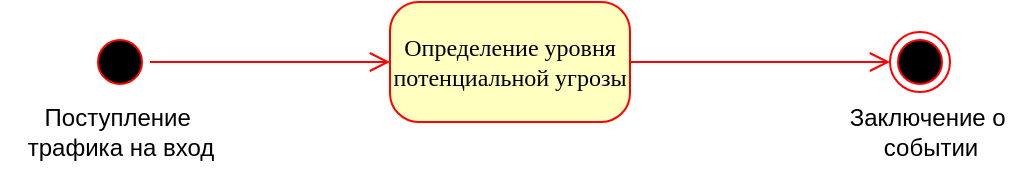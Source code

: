 <mxfile version="24.0.4" type="device">
  <diagram name="Page-1" id="58cdce13-f638-feb5-8d6f-7d28b1aa9fa0">
    <mxGraphModel dx="1221" dy="831" grid="1" gridSize="10" guides="1" tooltips="1" connect="1" arrows="1" fold="1" page="1" pageScale="1" pageWidth="1100" pageHeight="850" background="none" math="0" shadow="0">
      <root>
        <mxCell id="0" />
        <mxCell id="1" parent="0" />
        <mxCell id="382b91b5511bd0f7-1" value="" style="ellipse;html=1;shape=startState;fillColor=#000000;strokeColor=#ff0000;rounded=1;shadow=0;comic=0;labelBackgroundColor=none;fontFamily=Verdana;fontSize=12;fontColor=#000000;align=center;direction=south;" parent="1" vertex="1">
          <mxGeometry x="285" y="285" width="30" height="30" as="geometry" />
        </mxCell>
        <mxCell id="382b91b5511bd0f7-6" value="Определение уровня потенциальной угрозы" style="rounded=1;whiteSpace=wrap;html=1;arcSize=24;fillColor=#ffffc0;strokeColor=#ff0000;shadow=0;comic=0;labelBackgroundColor=none;fontFamily=Verdana;fontSize=12;fontColor=#000000;align=center;" parent="1" vertex="1">
          <mxGeometry x="435" y="270" width="120" height="60" as="geometry" />
        </mxCell>
        <mxCell id="2a3bc250acf0617d-9" style="edgeStyle=orthogonalEdgeStyle;html=1;labelBackgroundColor=none;endArrow=open;endSize=8;strokeColor=#ff0000;fontFamily=Verdana;fontSize=12;align=left;" parent="1" source="382b91b5511bd0f7-1" target="382b91b5511bd0f7-6" edge="1">
          <mxGeometry relative="1" as="geometry" />
        </mxCell>
        <mxCell id="eY-DR2fgcgLj1l0XF8PS-4" value="" style="ellipse;html=1;shape=endState;fillColor=#000000;strokeColor=#ff0000;rounded=1;shadow=0;comic=0;labelBackgroundColor=none;fontFamily=Verdana;fontSize=12;fontColor=#000000;align=center;" vertex="1" parent="1">
          <mxGeometry x="685" y="285" width="30" height="30" as="geometry" />
        </mxCell>
        <mxCell id="eY-DR2fgcgLj1l0XF8PS-9" style="edgeStyle=elbowEdgeStyle;html=1;labelBackgroundColor=none;endArrow=open;endSize=8;strokeColor=#ff0000;fontFamily=Verdana;fontSize=12;align=left;exitX=1;exitY=0.5;exitDx=0;exitDy=0;" edge="1" parent="1" source="382b91b5511bd0f7-6" target="eY-DR2fgcgLj1l0XF8PS-4">
          <mxGeometry relative="1" as="geometry">
            <Array as="points">
              <mxPoint x="625" y="300" />
            </Array>
          </mxGeometry>
        </mxCell>
        <mxCell id="eY-DR2fgcgLj1l0XF8PS-11" value="Поступление&amp;nbsp;&lt;div&gt;трафика на вход&lt;/div&gt;" style="text;html=1;align=center;verticalAlign=middle;resizable=0;points=[];autosize=1;strokeColor=none;fillColor=none;" vertex="1" parent="1">
          <mxGeometry x="240" y="315" width="120" height="40" as="geometry" />
        </mxCell>
        <mxCell id="eY-DR2fgcgLj1l0XF8PS-16" value="Заключение о&amp;nbsp;&lt;div&gt;событии&lt;/div&gt;" style="text;html=1;align=center;verticalAlign=middle;resizable=0;points=[];autosize=1;strokeColor=none;fillColor=none;" vertex="1" parent="1">
          <mxGeometry x="655" y="315" width="100" height="40" as="geometry" />
        </mxCell>
      </root>
    </mxGraphModel>
  </diagram>
</mxfile>
